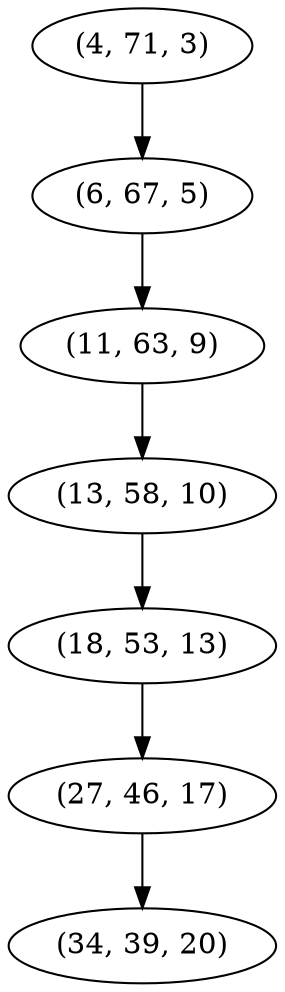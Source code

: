digraph tree {
    "(4, 71, 3)";
    "(6, 67, 5)";
    "(11, 63, 9)";
    "(13, 58, 10)";
    "(18, 53, 13)";
    "(27, 46, 17)";
    "(34, 39, 20)";
    "(4, 71, 3)" -> "(6, 67, 5)";
    "(6, 67, 5)" -> "(11, 63, 9)";
    "(11, 63, 9)" -> "(13, 58, 10)";
    "(13, 58, 10)" -> "(18, 53, 13)";
    "(18, 53, 13)" -> "(27, 46, 17)";
    "(27, 46, 17)" -> "(34, 39, 20)";
}
